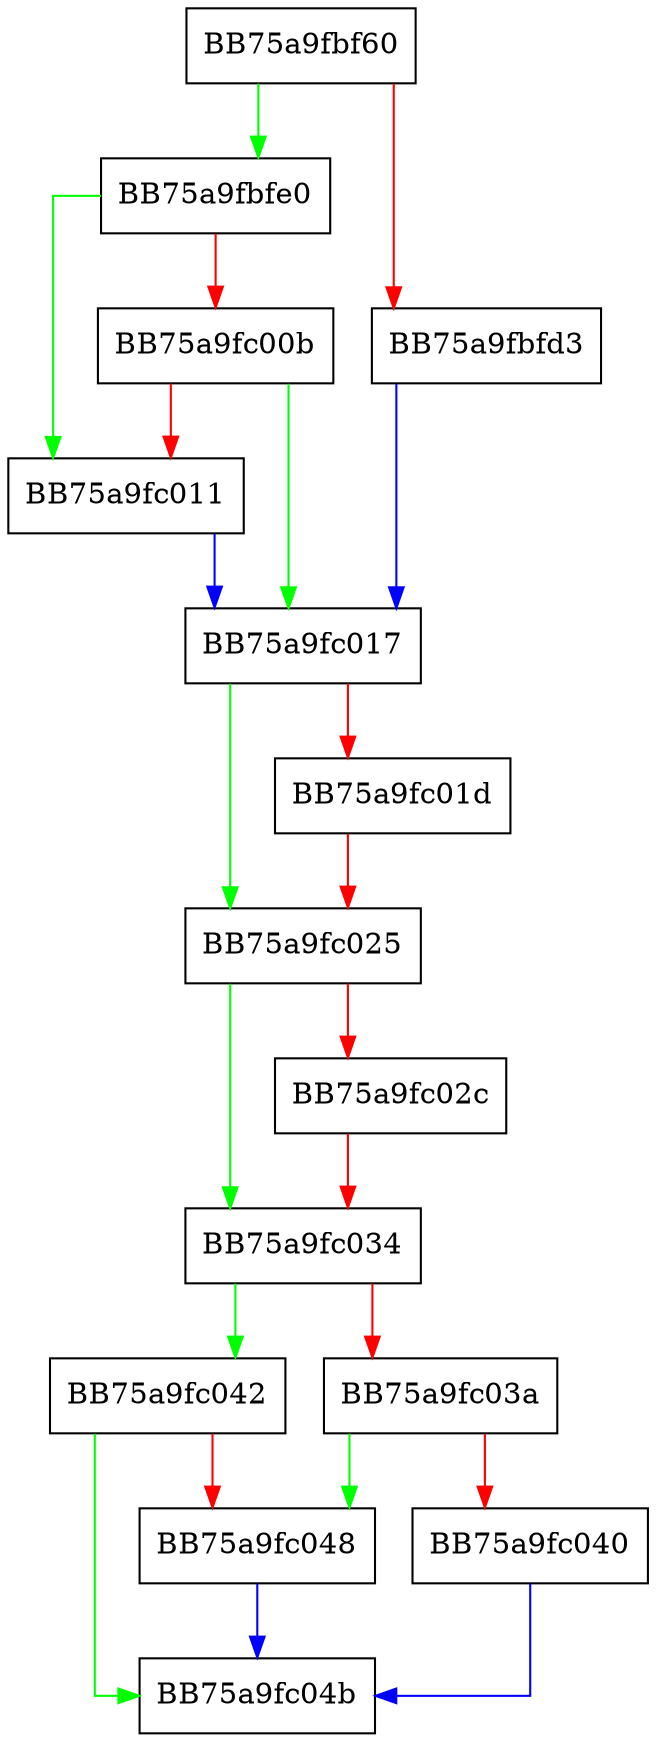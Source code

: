 digraph do_get {
  node [shape="box"];
  graph [splines=ortho];
  BB75a9fbf60 -> BB75a9fbfe0 [color="green"];
  BB75a9fbf60 -> BB75a9fbfd3 [color="red"];
  BB75a9fbfd3 -> BB75a9fc017 [color="blue"];
  BB75a9fbfe0 -> BB75a9fc011 [color="green"];
  BB75a9fbfe0 -> BB75a9fc00b [color="red"];
  BB75a9fc00b -> BB75a9fc017 [color="green"];
  BB75a9fc00b -> BB75a9fc011 [color="red"];
  BB75a9fc011 -> BB75a9fc017 [color="blue"];
  BB75a9fc017 -> BB75a9fc025 [color="green"];
  BB75a9fc017 -> BB75a9fc01d [color="red"];
  BB75a9fc01d -> BB75a9fc025 [color="red"];
  BB75a9fc025 -> BB75a9fc034 [color="green"];
  BB75a9fc025 -> BB75a9fc02c [color="red"];
  BB75a9fc02c -> BB75a9fc034 [color="red"];
  BB75a9fc034 -> BB75a9fc042 [color="green"];
  BB75a9fc034 -> BB75a9fc03a [color="red"];
  BB75a9fc03a -> BB75a9fc048 [color="green"];
  BB75a9fc03a -> BB75a9fc040 [color="red"];
  BB75a9fc040 -> BB75a9fc04b [color="blue"];
  BB75a9fc042 -> BB75a9fc04b [color="green"];
  BB75a9fc042 -> BB75a9fc048 [color="red"];
  BB75a9fc048 -> BB75a9fc04b [color="blue"];
}